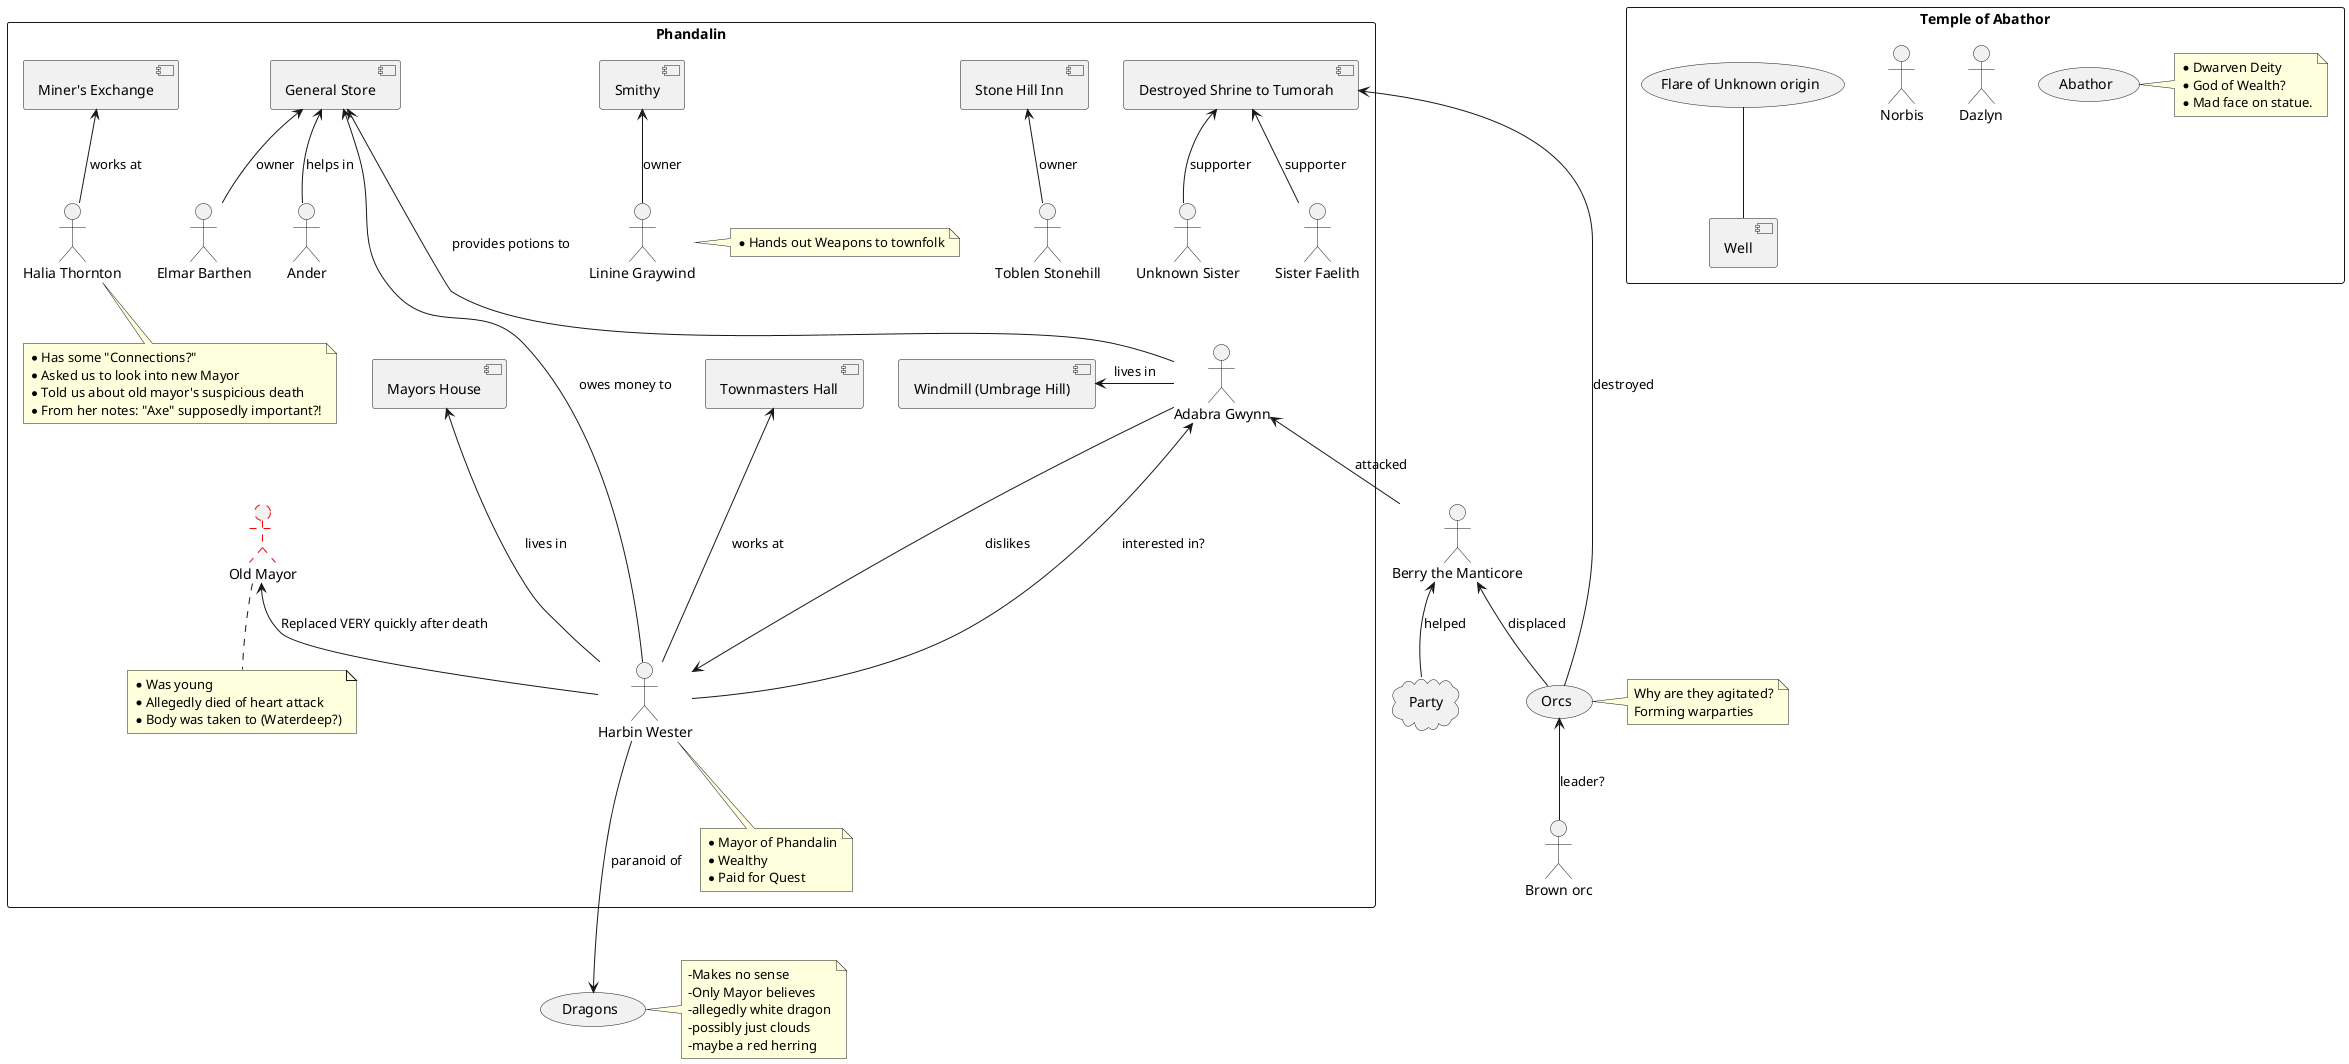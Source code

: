 @startuml Conspiracy Graph

'Actors here:


'actor Hollis
'actor Kendal
'actor Nibarlan
'actor Thalimor
'actor Tugul


actor "Berry the Manticore" as manticorBerry
actor "Brown orc" as brownOrc
(Orcs) as orcs
(Dragons) as dragons
cloud "Party" as party
'Location Phandalin

'General Concepts?

rectangle Phandalin {
    ' locations
    [Stone Hill Inn] as stoneHillInn
    [Townmasters Hall] as townHall
    [Smithy]
    [Destroyed Shrine to Tumorah] as shrine
    [General Store] as generalStore
    [Mayors House] as mayorsHouse
    [Miner's Exchange] as minerHall
    [Windmill (Umbrage Hill)] as Windmill

    'People / Actors with notes
    actor "Toblen Stonehill" as innkeep
    actor "Linine Graywind" as Smith
    note right
        * Hands out Weapons to townfolk
    end note
    actor "Sister Faelith" as Sister1
    actor "Unknown Sister" as Sister2
    actor "Elmar Barthen" as generalStoreGuy
    actor "Ander" as generalStoreHelper

    actor "Harbin Wester" as Mayor
    note bottom of Mayor
        * Mayor of Phandalin
        * Wealthy
        * Paid for Quest
    end note

    actor "Adabra Gwynn" as potionSeller
    actor "Halia Thornton" as prospectorReception
    note bottom of prospectorReception
        * Has some "Connections?"
        * Asked us to look into new Mayor
        * Told us about old mayor's suspicious death
        * From her notes: "Axe" supposedly important?!
    end note

    actor "Old Mayor" as oldMayor #line.dashed;line:red
    note bottom of oldMayor
        * Was young
        * Allegedly died of heart attack
        * Body was taken to (Waterdeep?)
    end note
}

rectangle "Temple of Abathor"{
    (Abathor)
    note right of Abathor
        * Dwarven Deity
        * God of Wealth?
        * Mad face on statue.
    end note
    actor Dazlyn
    actor Norbis

    [Well]
    (Flare of Unknown origin) as flare
}

stoneHillInn <-- innkeep : owner
Smithy <-- Smith : owner
shrine <-- Sister1 : supporter
shrine <-- Sister2 : supporter
generalStore <-- generalStoreGuy : owner
generalStore <-- generalStoreHelper : helps in
mayorsHouse <--- Mayor : lives in
minerHall <-- prospectorReception : works at
Windmill <- potionSeller : lives in
townHall <--- Mayor : works at

shrine <- orcs : destroyed

Mayor  --->  dragons: paranoid of
generalStore <--- Mayor : owes money to
potionSeller <--- Mayor : interested in?
potionSeller ---> Mayor : dislikes

oldMayor <-- Mayor : Replaced VERY quickly after death

potionSeller <-- manticorBerry : attacked
manticorBerry <-- party : helped

generalStore <--- potionSeller : provides potions to

manticorBerry <-- orcs : displaced

orcs <-- brownOrc : leader?

flare -- Well

'Quests
' card qGnomengardeQuest [
'     South west of Phandalin
'     Get weapons to kill Dragons
' ]

' card qDwarvenExcavation
' [
'     South west of Phandalin
'     Warn Dwarves of White Dragon
' ]

'Personal relations





'Location relations

'Personal relations

'Relations here
' stoneHillInn -- innkeep : bar keeper
' Smithy -- Smith : smith
' shrine -- SisterABC
' shrine -- SisterBCD
' generalStore -- generalStoreGuy : owns and operates
' townHall -- Mayor
' mayorsHouse -- Mayor
' manticorBerry <--- Orcs : displaced from the mountains
' Orcs ---> shrine : destroyed
' Mayor --> quest1 : posted
' quest1 - potionSeller
' manticorBerry ---> potionSeller : attacked
' Mayor ---> potionSeller : Wants something from
' dragon <- Mayor : is afraid of?
' minerHall -- prospectorReception


'Notes
note right of dragons
    -Makes no sense
    -Only Mayor believes
    -allegedly white dragon
    -possibly just clouds
    -maybe a red herring
end note

note right of orcs
    Why are they agitated?
    Forming warparties
end note

@enduml
